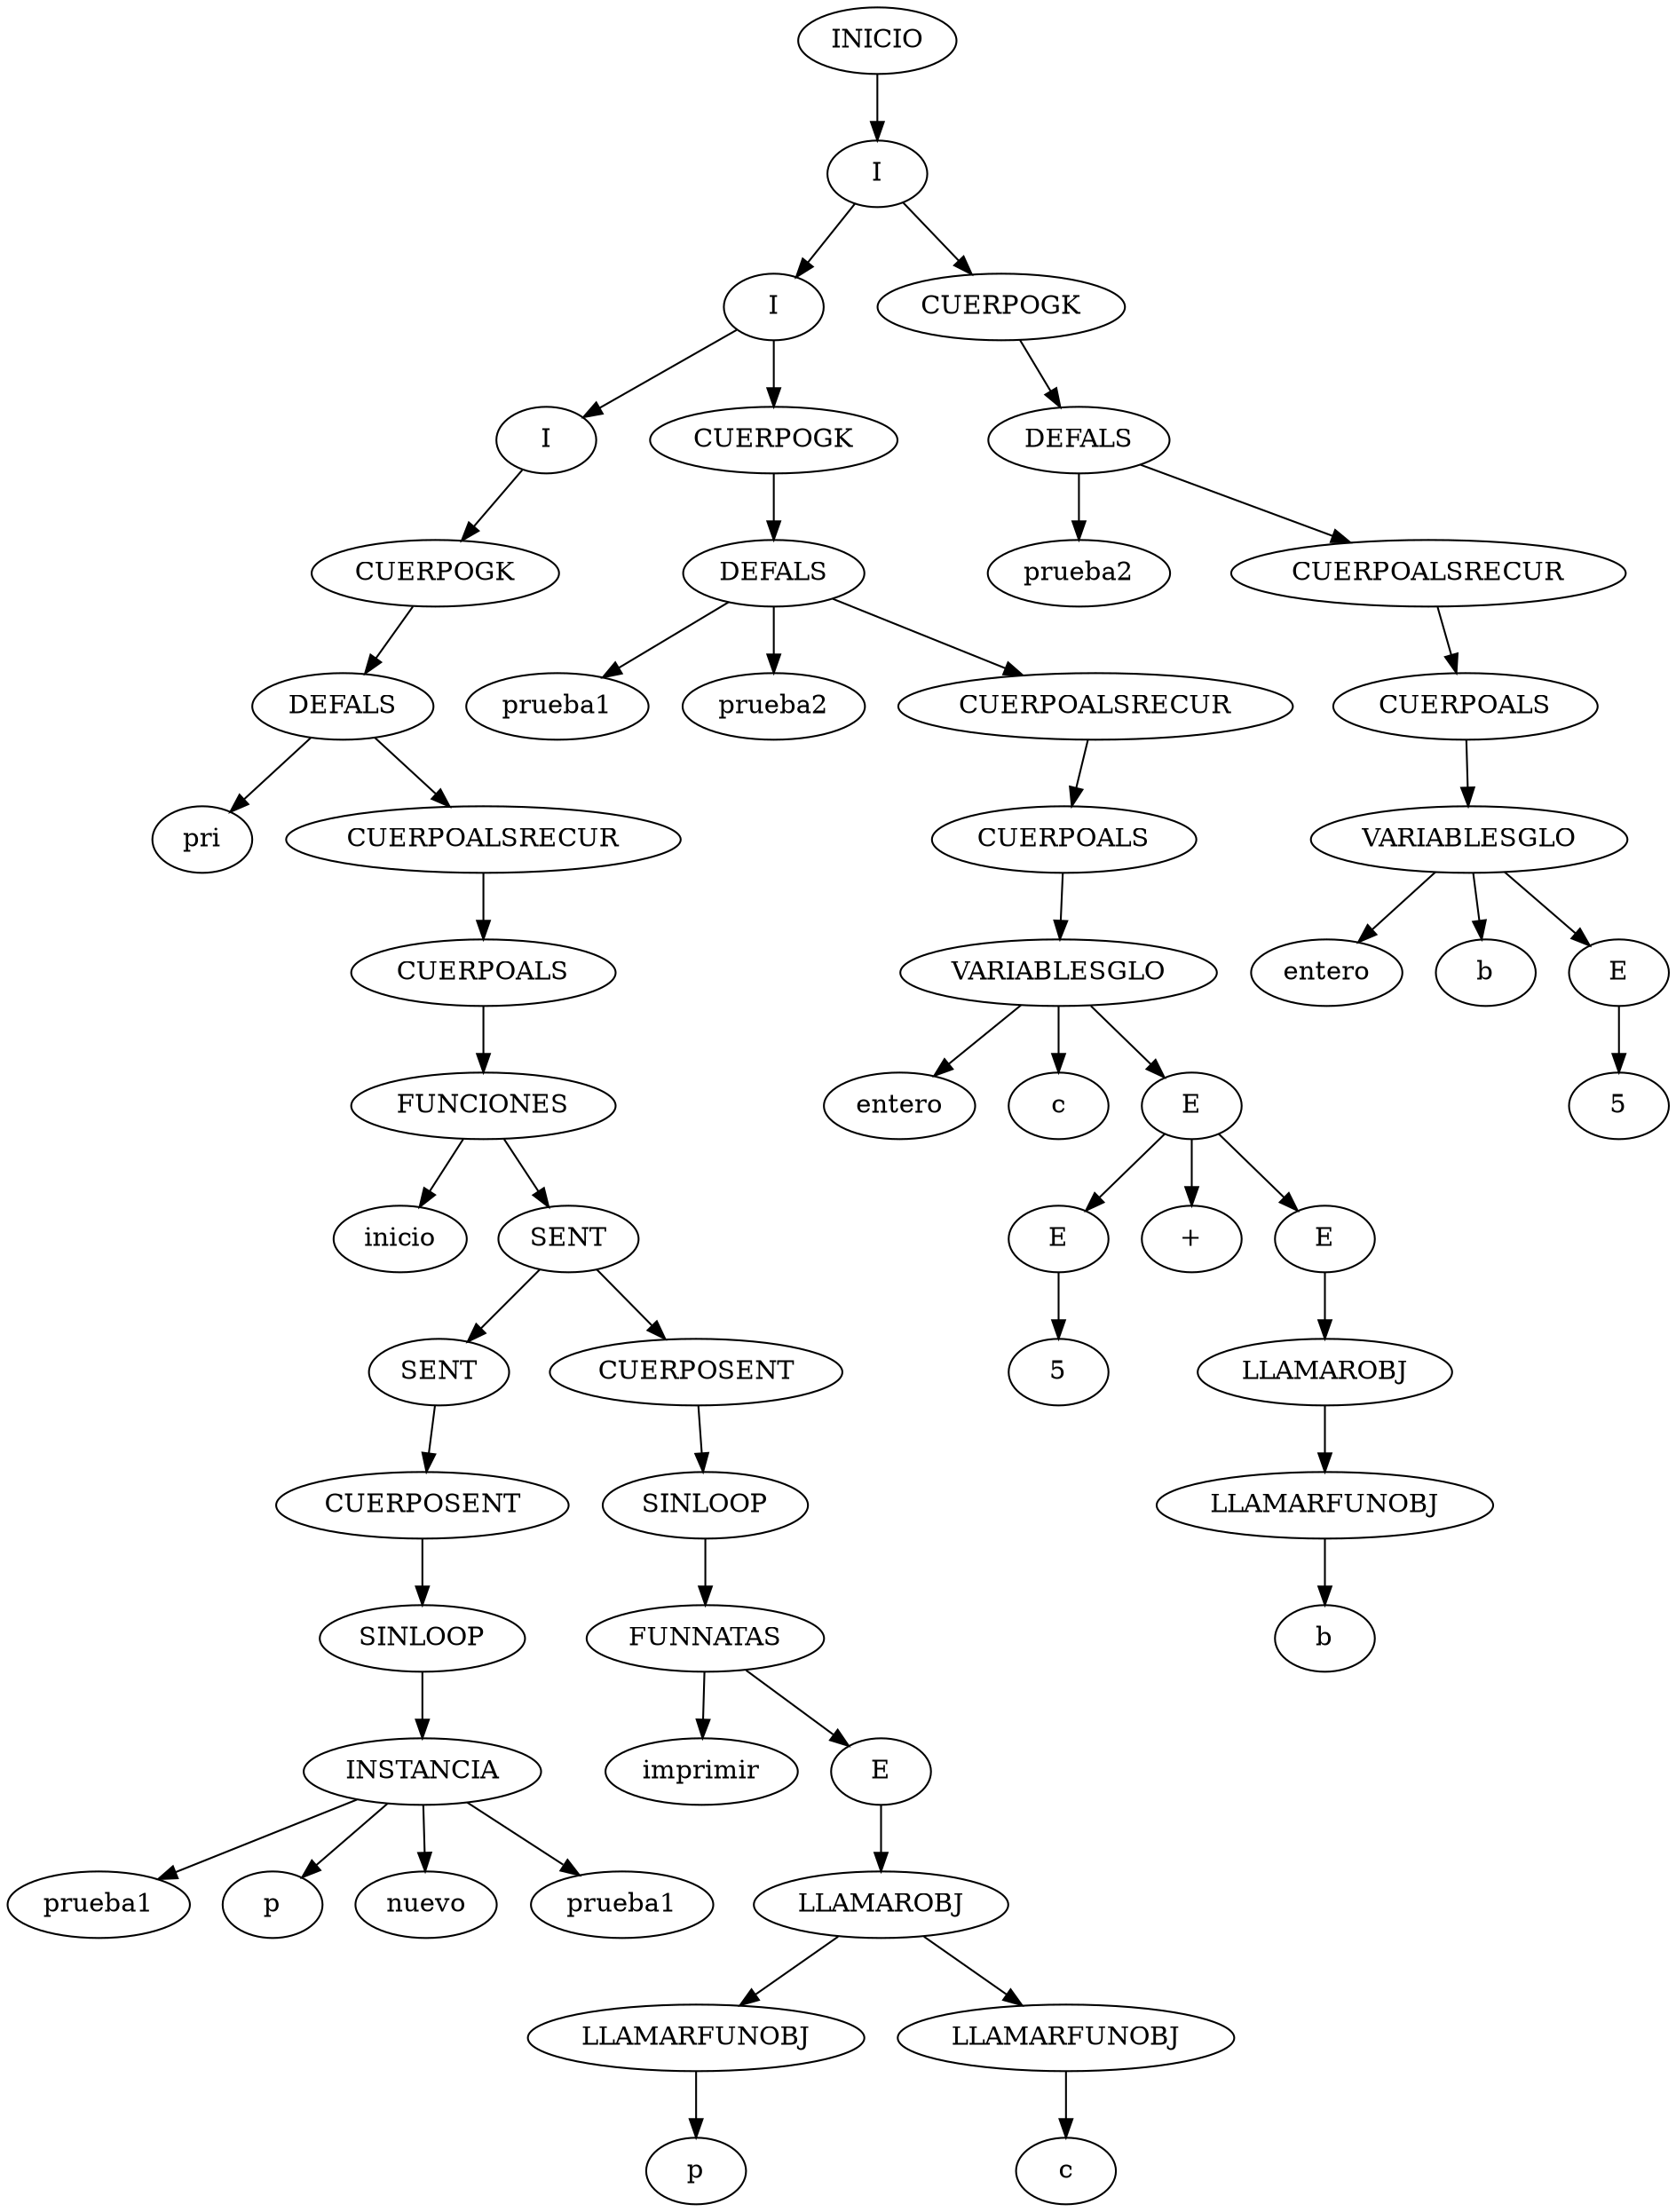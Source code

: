 digraph G{932651428[label="INICIO"]
760806167[label="I"]
645596982[label="I"]
1219403863[label="I"]
1186603751[label="CUERPOGK"]
751888740[label="DEFALS"]
1382812031[label="pri"]
1870509949[label="CUERPOALSRECUR"]
2017926511[label="CUERPOALS"]
1408712906[label="FUNCIONES"]
1642241082[label="inicio"]
1663437092[label="SENT"]
600493130[label="SENT"]
1255287273[label="CUERPOSENT"]
1067745221[label="SINLOOP"]
1821912636[label="INSTANCIA"]
423954297[label="prueba1"]
1115941081[label="p"]
1581645083[label="nuevo"]
1937887521[label="prueba1"]
1821912636->423954297
1821912636->1115941081
1821912636->1581645083
1821912636->1937887521
1067745221->1821912636
1255287273->1067745221
600493130->1255287273
1112436455[label="CUERPOSENT"]
525767511[label="SINLOOP"]
1854544003[label="FUNNATAS"]
335529130[label="imprimir"]
578267492[label="E"]
152066646[label="LLAMAROBJ"]
929043959[label="LLAMARFUNOBJ"]
1515674917[label="p"]
929043959->1515674917
1165292418[label="LLAMARFUNOBJ"]
1312670608[label="c"]
1165292418->1312670608
152066646->929043959
152066646->1165292418
578267492->152066646
1854544003->335529130
1854544003->578267492
525767511->1854544003
1112436455->525767511
1663437092->600493130
1663437092->1112436455
1408712906->1642241082
1408712906->1663437092
2017926511->1408712906
1870509949->2017926511
751888740->1382812031
751888740->1870509949
1186603751->751888740
1219403863->1186603751
2042996749[label="CUERPOGK"]
421227621[label="DEFALS"]
2073125927[label="prueba1"]
1527777670[label="prueba2"]
264329001[label="CUERPOALSRECUR"]
1299938032[label="CUERPOALS"]
1027317540[label="VARIABLESGLO"]
1715268924[label="entero"]
1673631437[label="c"]
1979436223[label="E"]
341356443[label="E"]
353166625[label="5"]
341356443->353166625
2048163507[label="+"]
1369557882[label="E"]
13927074[label="LLAMAROBJ"]
1912822388[label="LLAMARFUNOBJ"]
733696865[label="b"]
1912822388->733696865
13927074->1912822388
1369557882->13927074
1979436223->341356443
1979436223->2048163507
1979436223->1369557882
1027317540->1715268924
1027317540->1673631437
1027317540->1979436223
1299938032->1027317540
264329001->1299938032
421227621->2073125927
421227621->1527777670
421227621->264329001
2042996749->421227621
645596982->1219403863
645596982->2042996749
1956558711[label="CUERPOGK"]
1350302420[label="DEFALS"]
952355413[label="prueba2"]
1225959031[label="CUERPOALSRECUR"]
1211532589[label="CUERPOALS"]
1200913317[label="VARIABLESGLO"]
1638105184[label="entero"]
1029612349[label="b"]
1102927446[label="E"]
621827223[label="5"]
1102927446->621827223
1200913317->1638105184
1200913317->1029612349
1200913317->1102927446
1211532589->1200913317
1225959031->1211532589
1350302420->952355413
1350302420->1225959031
1956558711->1350302420
760806167->645596982
760806167->1956558711
932651428->760806167
}